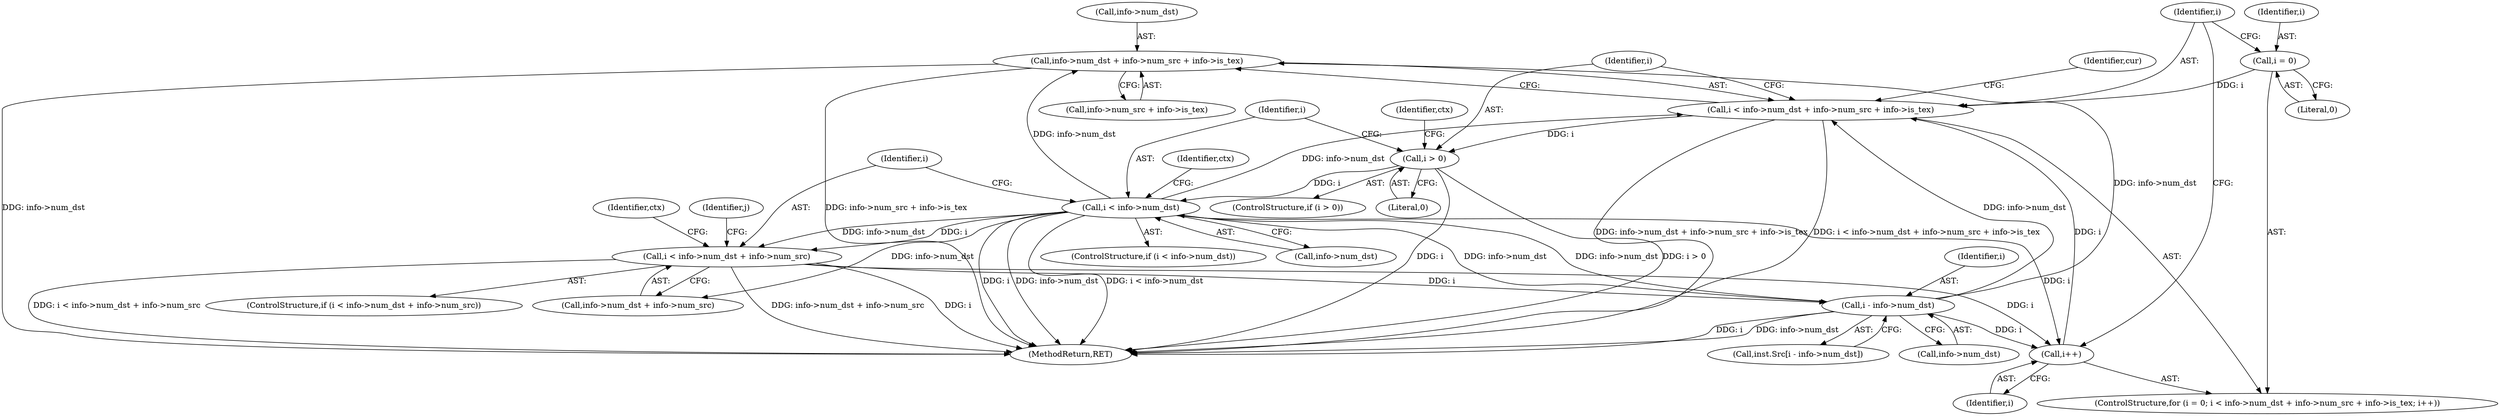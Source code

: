 digraph "0_virglrenderer_28894a30a17a84529be102b21118e55d6c9f23fa@pointer" {
"1000388" [label="(Call,info->num_dst + info->num_src + info->is_tex)"];
"1000435" [label="(Call,i < info->num_dst)"];
"1000403" [label="(Call,i > 0)"];
"1000386" [label="(Call,i < info->num_dst + info->num_src + info->is_tex)"];
"1000383" [label="(Call,i = 0)"];
"1000399" [label="(Call,i++)"];
"1000474" [label="(Call,i - info->num_dst)"];
"1000455" [label="(Call,i < info->num_dst + info->num_src)"];
"1000389" [label="(Call,info->num_dst)"];
"1000475" [label="(Identifier,i)"];
"1000456" [label="(Identifier,i)"];
"1000470" [label="(Call,inst.Src[i - info->num_dst])"];
"1000383" [label="(Call,i = 0)"];
"1000476" [label="(Call,info->num_dst)"];
"1000454" [label="(ControlStructure,if (i < info->num_dst + info->num_src))"];
"1000386" [label="(Call,i < info->num_dst + info->num_src + info->is_tex)"];
"1000404" [label="(Identifier,i)"];
"1000474" [label="(Call,i - info->num_dst)"];
"1000434" [label="(ControlStructure,if (i < info->num_dst))"];
"1000410" [label="(Identifier,ctx)"];
"1000457" [label="(Call,info->num_dst + info->num_src)"];
"1000405" [label="(Literal,0)"];
"1000385" [label="(Literal,0)"];
"1000436" [label="(Identifier,i)"];
"1000384" [label="(Identifier,i)"];
"1000399" [label="(Call,i++)"];
"1000468" [label="(Identifier,ctx)"];
"1000392" [label="(Call,info->num_src + info->is_tex)"];
"1000444" [label="(Identifier,ctx)"];
"1000402" [label="(ControlStructure,if (i > 0))"];
"1000530" [label="(Identifier,cur)"];
"1000400" [label="(Identifier,i)"];
"1000403" [label="(Call,i > 0)"];
"1000455" [label="(Call,i < info->num_dst + info->num_src)"];
"1000435" [label="(Call,i < info->num_dst)"];
"1000388" [label="(Call,info->num_dst + info->num_src + info->is_tex)"];
"1000382" [label="(ControlStructure,for (i = 0; i < info->num_dst + info->num_src + info->is_tex; i++))"];
"1000387" [label="(Identifier,i)"];
"1000437" [label="(Call,info->num_dst)"];
"1000486" [label="(Identifier,j)"];
"1000684" [label="(MethodReturn,RET)"];
"1000388" -> "1000386"  [label="AST: "];
"1000388" -> "1000392"  [label="CFG: "];
"1000389" -> "1000388"  [label="AST: "];
"1000392" -> "1000388"  [label="AST: "];
"1000386" -> "1000388"  [label="CFG: "];
"1000388" -> "1000684"  [label="DDG: info->num_dst"];
"1000388" -> "1000684"  [label="DDG: info->num_src + info->is_tex"];
"1000435" -> "1000388"  [label="DDG: info->num_dst"];
"1000474" -> "1000388"  [label="DDG: info->num_dst"];
"1000435" -> "1000434"  [label="AST: "];
"1000435" -> "1000437"  [label="CFG: "];
"1000436" -> "1000435"  [label="AST: "];
"1000437" -> "1000435"  [label="AST: "];
"1000444" -> "1000435"  [label="CFG: "];
"1000456" -> "1000435"  [label="CFG: "];
"1000435" -> "1000684"  [label="DDG: i"];
"1000435" -> "1000684"  [label="DDG: info->num_dst"];
"1000435" -> "1000684"  [label="DDG: i < info->num_dst"];
"1000435" -> "1000386"  [label="DDG: info->num_dst"];
"1000435" -> "1000399"  [label="DDG: i"];
"1000403" -> "1000435"  [label="DDG: i"];
"1000474" -> "1000435"  [label="DDG: info->num_dst"];
"1000435" -> "1000455"  [label="DDG: i"];
"1000435" -> "1000455"  [label="DDG: info->num_dst"];
"1000435" -> "1000457"  [label="DDG: info->num_dst"];
"1000435" -> "1000474"  [label="DDG: info->num_dst"];
"1000403" -> "1000402"  [label="AST: "];
"1000403" -> "1000405"  [label="CFG: "];
"1000404" -> "1000403"  [label="AST: "];
"1000405" -> "1000403"  [label="AST: "];
"1000410" -> "1000403"  [label="CFG: "];
"1000436" -> "1000403"  [label="CFG: "];
"1000403" -> "1000684"  [label="DDG: i"];
"1000403" -> "1000684"  [label="DDG: i > 0"];
"1000386" -> "1000403"  [label="DDG: i"];
"1000386" -> "1000382"  [label="AST: "];
"1000387" -> "1000386"  [label="AST: "];
"1000404" -> "1000386"  [label="CFG: "];
"1000530" -> "1000386"  [label="CFG: "];
"1000386" -> "1000684"  [label="DDG: info->num_dst + info->num_src + info->is_tex"];
"1000386" -> "1000684"  [label="DDG: i < info->num_dst + info->num_src + info->is_tex"];
"1000383" -> "1000386"  [label="DDG: i"];
"1000399" -> "1000386"  [label="DDG: i"];
"1000474" -> "1000386"  [label="DDG: info->num_dst"];
"1000383" -> "1000382"  [label="AST: "];
"1000383" -> "1000385"  [label="CFG: "];
"1000384" -> "1000383"  [label="AST: "];
"1000385" -> "1000383"  [label="AST: "];
"1000387" -> "1000383"  [label="CFG: "];
"1000399" -> "1000382"  [label="AST: "];
"1000399" -> "1000400"  [label="CFG: "];
"1000400" -> "1000399"  [label="AST: "];
"1000387" -> "1000399"  [label="CFG: "];
"1000474" -> "1000399"  [label="DDG: i"];
"1000455" -> "1000399"  [label="DDG: i"];
"1000474" -> "1000470"  [label="AST: "];
"1000474" -> "1000476"  [label="CFG: "];
"1000475" -> "1000474"  [label="AST: "];
"1000476" -> "1000474"  [label="AST: "];
"1000470" -> "1000474"  [label="CFG: "];
"1000474" -> "1000684"  [label="DDG: info->num_dst"];
"1000474" -> "1000684"  [label="DDG: i"];
"1000455" -> "1000474"  [label="DDG: i"];
"1000455" -> "1000454"  [label="AST: "];
"1000455" -> "1000457"  [label="CFG: "];
"1000456" -> "1000455"  [label="AST: "];
"1000457" -> "1000455"  [label="AST: "];
"1000468" -> "1000455"  [label="CFG: "];
"1000486" -> "1000455"  [label="CFG: "];
"1000455" -> "1000684"  [label="DDG: i < info->num_dst + info->num_src"];
"1000455" -> "1000684"  [label="DDG: info->num_dst + info->num_src"];
"1000455" -> "1000684"  [label="DDG: i"];
}
